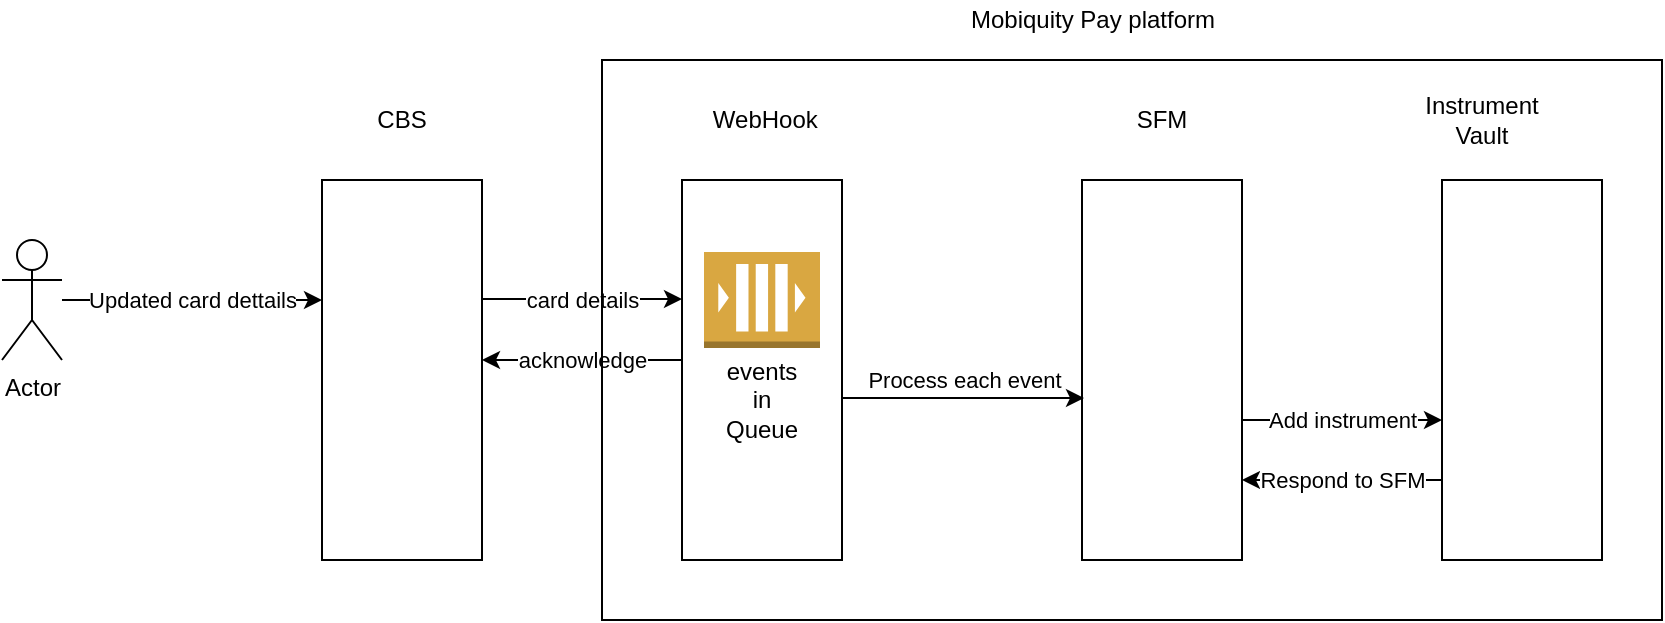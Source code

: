 <mxfile version="14.4.4" type="github">
  <diagram id="McPlNiVP4gcPT_pHaAm_" name="Page-1">
    <mxGraphModel dx="868" dy="482" grid="1" gridSize="10" guides="1" tooltips="1" connect="1" arrows="1" fold="1" page="1" pageScale="1" pageWidth="850" pageHeight="1100" math="0" shadow="0">
      <root>
        <mxCell id="0" />
        <mxCell id="1" parent="0" />
        <mxCell id="HoIZrSc3HTGSRjZJeVi_-1" value="" style="rounded=0;whiteSpace=wrap;html=1;" vertex="1" parent="1">
          <mxGeometry x="160" y="120" width="80" height="190" as="geometry" />
        </mxCell>
        <mxCell id="HoIZrSc3HTGSRjZJeVi_-2" value="" style="rounded=0;whiteSpace=wrap;html=1;" vertex="1" parent="1">
          <mxGeometry x="540" y="120" width="80" height="190" as="geometry" />
        </mxCell>
        <mxCell id="HoIZrSc3HTGSRjZJeVi_-3" value="" style="rounded=0;whiteSpace=wrap;html=1;" vertex="1" parent="1">
          <mxGeometry x="340" y="120" width="80" height="190" as="geometry" />
        </mxCell>
        <mxCell id="HoIZrSc3HTGSRjZJeVi_-4" value="&amp;nbsp;WebHook" style="text;html=1;strokeColor=none;fillColor=none;align=center;verticalAlign=middle;whiteSpace=wrap;rounded=0;" vertex="1" parent="1">
          <mxGeometry x="360" y="80" width="40" height="20" as="geometry" />
        </mxCell>
        <mxCell id="HoIZrSc3HTGSRjZJeVi_-5" value="SFM" style="text;html=1;strokeColor=none;fillColor=none;align=center;verticalAlign=middle;whiteSpace=wrap;rounded=0;" vertex="1" parent="1">
          <mxGeometry x="560" y="80" width="40" height="20" as="geometry" />
        </mxCell>
        <mxCell id="HoIZrSc3HTGSRjZJeVi_-6" value="CBS" style="text;html=1;strokeColor=none;fillColor=none;align=center;verticalAlign=middle;whiteSpace=wrap;rounded=0;" vertex="1" parent="1">
          <mxGeometry x="180" y="80" width="40" height="20" as="geometry" />
        </mxCell>
        <mxCell id="HoIZrSc3HTGSRjZJeVi_-7" value="Actor" style="shape=umlActor;verticalLabelPosition=bottom;verticalAlign=top;html=1;outlineConnect=0;" vertex="1" parent="1">
          <mxGeometry y="150" width="30" height="60" as="geometry" />
        </mxCell>
        <mxCell id="HoIZrSc3HTGSRjZJeVi_-8" value="" style="endArrow=classic;html=1;" edge="1" parent="1" source="HoIZrSc3HTGSRjZJeVi_-7">
          <mxGeometry relative="1" as="geometry">
            <mxPoint x="60" y="180" as="sourcePoint" />
            <mxPoint x="160" y="180" as="targetPoint" />
          </mxGeometry>
        </mxCell>
        <mxCell id="HoIZrSc3HTGSRjZJeVi_-9" value="Updated card dettails" style="edgeLabel;resizable=0;html=1;align=center;verticalAlign=middle;" connectable="0" vertex="1" parent="HoIZrSc3HTGSRjZJeVi_-8">
          <mxGeometry relative="1" as="geometry" />
        </mxCell>
        <mxCell id="HoIZrSc3HTGSRjZJeVi_-10" value="" style="endArrow=classic;html=1;" edge="1" parent="1">
          <mxGeometry relative="1" as="geometry">
            <mxPoint x="240" y="179.5" as="sourcePoint" />
            <mxPoint x="340" y="179.5" as="targetPoint" />
          </mxGeometry>
        </mxCell>
        <mxCell id="HoIZrSc3HTGSRjZJeVi_-11" value="card details" style="edgeLabel;resizable=0;html=1;align=center;verticalAlign=middle;" connectable="0" vertex="1" parent="HoIZrSc3HTGSRjZJeVi_-10">
          <mxGeometry relative="1" as="geometry" />
        </mxCell>
        <mxCell id="HoIZrSc3HTGSRjZJeVi_-12" value="" style="rounded=0;whiteSpace=wrap;html=1;" vertex="1" parent="1">
          <mxGeometry x="720" y="120" width="80" height="190" as="geometry" />
        </mxCell>
        <mxCell id="HoIZrSc3HTGSRjZJeVi_-13" value="Instrument Vault" style="text;html=1;strokeColor=none;fillColor=none;align=center;verticalAlign=middle;whiteSpace=wrap;rounded=0;" vertex="1" parent="1">
          <mxGeometry x="720" y="80" width="40" height="20" as="geometry" />
        </mxCell>
        <mxCell id="HoIZrSc3HTGSRjZJeVi_-14" value="" style="outlineConnect=0;dashed=0;verticalLabelPosition=bottom;verticalAlign=top;align=center;html=1;shape=mxgraph.aws3.queue;fillColor=#D9A741;gradientColor=none;" vertex="1" parent="1">
          <mxGeometry x="351" y="156" width="58" height="48" as="geometry" />
        </mxCell>
        <mxCell id="HoIZrSc3HTGSRjZJeVi_-15" value="events in Queue" style="text;html=1;strokeColor=none;fillColor=none;align=center;verticalAlign=middle;whiteSpace=wrap;rounded=0;" vertex="1" parent="1">
          <mxGeometry x="360" y="220" width="40" height="20" as="geometry" />
        </mxCell>
        <mxCell id="HoIZrSc3HTGSRjZJeVi_-16" value="" style="endArrow=classic;html=1;exitX=1;exitY=0.574;exitDx=0;exitDy=0;exitPerimeter=0;" edge="1" parent="1" source="HoIZrSc3HTGSRjZJeVi_-3">
          <mxGeometry relative="1" as="geometry">
            <mxPoint x="420" y="180" as="sourcePoint" />
            <mxPoint x="541" y="229" as="targetPoint" />
            <Array as="points" />
          </mxGeometry>
        </mxCell>
        <mxCell id="HoIZrSc3HTGSRjZJeVi_-17" value="Process each event" style="edgeLabel;resizable=0;html=1;align=center;verticalAlign=middle;" connectable="0" vertex="1" parent="HoIZrSc3HTGSRjZJeVi_-16">
          <mxGeometry relative="1" as="geometry">
            <mxPoint y="-9.03" as="offset" />
          </mxGeometry>
        </mxCell>
        <mxCell id="HoIZrSc3HTGSRjZJeVi_-18" value="" style="endArrow=classic;html=1;" edge="1" parent="1">
          <mxGeometry relative="1" as="geometry">
            <mxPoint x="340" y="210" as="sourcePoint" />
            <mxPoint x="240" y="210" as="targetPoint" />
          </mxGeometry>
        </mxCell>
        <mxCell id="HoIZrSc3HTGSRjZJeVi_-19" value="acknowledge" style="edgeLabel;resizable=0;html=1;align=center;verticalAlign=middle;" connectable="0" vertex="1" parent="HoIZrSc3HTGSRjZJeVi_-18">
          <mxGeometry relative="1" as="geometry" />
        </mxCell>
        <mxCell id="HoIZrSc3HTGSRjZJeVi_-20" value="" style="endArrow=classic;html=1;" edge="1" parent="1">
          <mxGeometry relative="1" as="geometry">
            <mxPoint x="620" y="240" as="sourcePoint" />
            <mxPoint x="720" y="240" as="targetPoint" />
          </mxGeometry>
        </mxCell>
        <mxCell id="HoIZrSc3HTGSRjZJeVi_-21" value="Add instrument" style="edgeLabel;resizable=0;html=1;align=center;verticalAlign=middle;" connectable="0" vertex="1" parent="HoIZrSc3HTGSRjZJeVi_-20">
          <mxGeometry relative="1" as="geometry" />
        </mxCell>
        <mxCell id="HoIZrSc3HTGSRjZJeVi_-22" value="" style="endArrow=classic;html=1;" edge="1" parent="1">
          <mxGeometry relative="1" as="geometry">
            <mxPoint x="720" y="270" as="sourcePoint" />
            <mxPoint x="620" y="270" as="targetPoint" />
          </mxGeometry>
        </mxCell>
        <mxCell id="HoIZrSc3HTGSRjZJeVi_-23" value="Respond to SFM" style="edgeLabel;resizable=0;html=1;align=center;verticalAlign=middle;" connectable="0" vertex="1" parent="HoIZrSc3HTGSRjZJeVi_-22">
          <mxGeometry relative="1" as="geometry" />
        </mxCell>
        <mxCell id="HoIZrSc3HTGSRjZJeVi_-24" value="" style="shape=partialRectangle;whiteSpace=wrap;html=1;bottom=0;right=0;fillColor=none;" vertex="1" parent="1">
          <mxGeometry x="300" y="60" width="530" height="280" as="geometry" />
        </mxCell>
        <mxCell id="HoIZrSc3HTGSRjZJeVi_-25" value="" style="shape=partialRectangle;whiteSpace=wrap;html=1;top=0;left=0;fillColor=none;" vertex="1" parent="1">
          <mxGeometry x="300" y="60" width="530" height="280" as="geometry" />
        </mxCell>
        <mxCell id="HoIZrSc3HTGSRjZJeVi_-26" value="Mobiquity Pay platform" style="text;html=1;strokeColor=none;fillColor=none;align=center;verticalAlign=middle;whiteSpace=wrap;rounded=0;" vertex="1" parent="1">
          <mxGeometry x="471" y="30" width="149" height="20" as="geometry" />
        </mxCell>
        <mxCell id="HoIZrSc3HTGSRjZJeVi_-27" value="" style="shape=partialRectangle;whiteSpace=wrap;html=1;top=0;left=0;fillColor=none;" vertex="1" parent="1">
          <mxGeometry x="300" y="60" width="530" height="280" as="geometry" />
        </mxCell>
      </root>
    </mxGraphModel>
  </diagram>
</mxfile>
